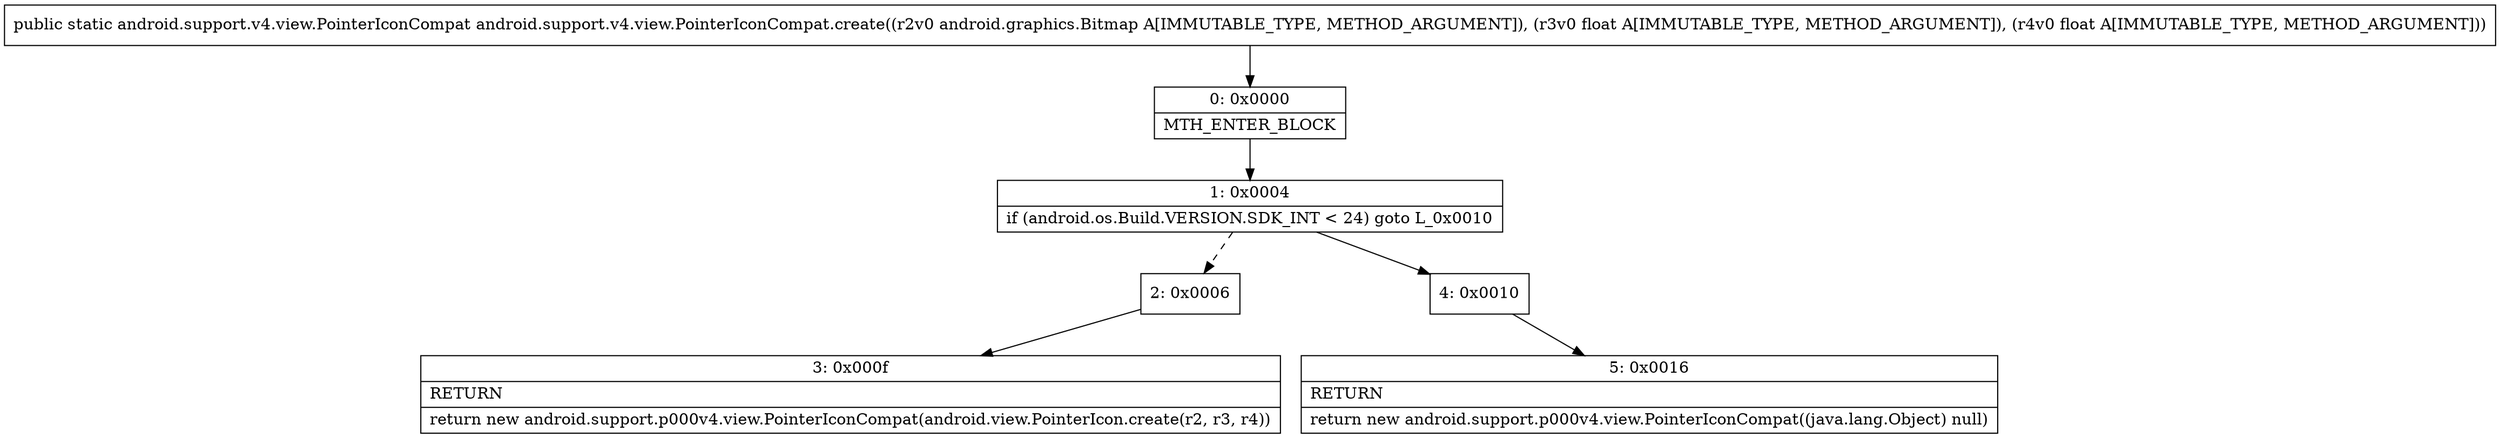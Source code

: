 digraph "CFG forandroid.support.v4.view.PointerIconCompat.create(Landroid\/graphics\/Bitmap;FF)Landroid\/support\/v4\/view\/PointerIconCompat;" {
Node_0 [shape=record,label="{0\:\ 0x0000|MTH_ENTER_BLOCK\l}"];
Node_1 [shape=record,label="{1\:\ 0x0004|if (android.os.Build.VERSION.SDK_INT \< 24) goto L_0x0010\l}"];
Node_2 [shape=record,label="{2\:\ 0x0006}"];
Node_3 [shape=record,label="{3\:\ 0x000f|RETURN\l|return new android.support.p000v4.view.PointerIconCompat(android.view.PointerIcon.create(r2, r3, r4))\l}"];
Node_4 [shape=record,label="{4\:\ 0x0010}"];
Node_5 [shape=record,label="{5\:\ 0x0016|RETURN\l|return new android.support.p000v4.view.PointerIconCompat((java.lang.Object) null)\l}"];
MethodNode[shape=record,label="{public static android.support.v4.view.PointerIconCompat android.support.v4.view.PointerIconCompat.create((r2v0 android.graphics.Bitmap A[IMMUTABLE_TYPE, METHOD_ARGUMENT]), (r3v0 float A[IMMUTABLE_TYPE, METHOD_ARGUMENT]), (r4v0 float A[IMMUTABLE_TYPE, METHOD_ARGUMENT])) }"];
MethodNode -> Node_0;
Node_0 -> Node_1;
Node_1 -> Node_2[style=dashed];
Node_1 -> Node_4;
Node_2 -> Node_3;
Node_4 -> Node_5;
}

